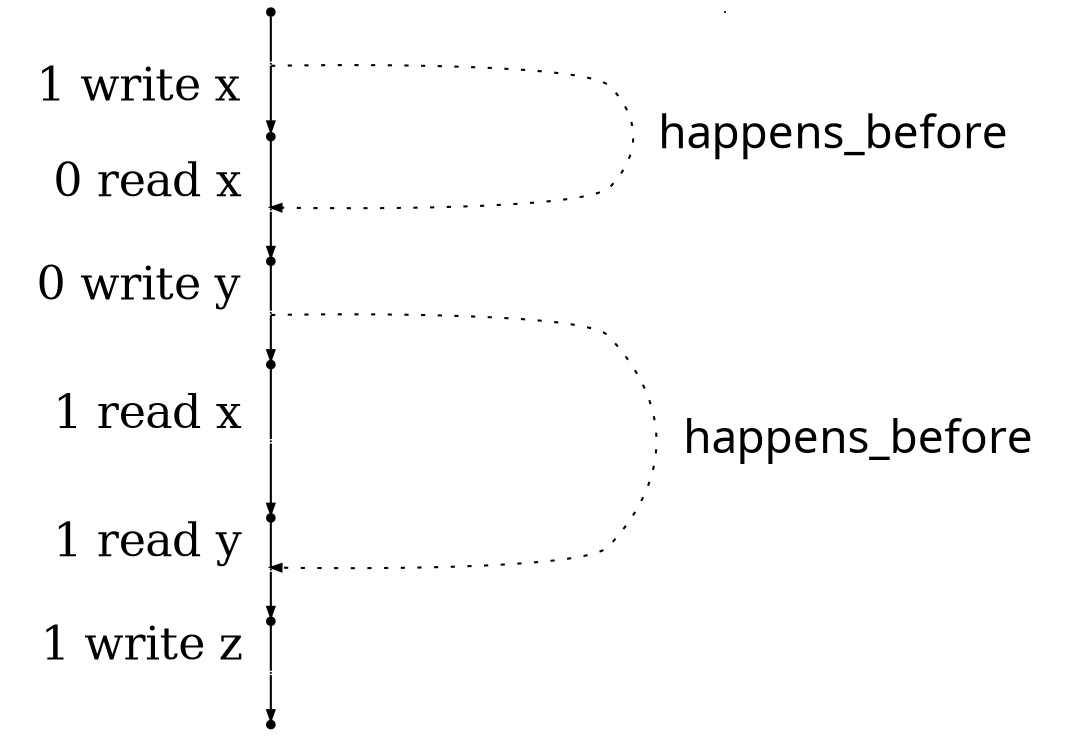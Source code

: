 digraph "" {
	graph [directed=True,
		dpi=300,
		forcelabels=True,
		nodesep=3,
		ordering=out,
		rankdir=TB,
		ranksep=0.3,
		"strict"=False
	];
	node [color=black,
		fillcolor=black,
		fixedsize=true,
		fontsize=22,
		height=.05,
		label="\N",
		shape=point,
		style=filled,
		width=.05
	];
	edge [arrowsize=0.5,
		color=black,
		fontname="Ubuntu Code",
		fontsize=22,
		penwidth=1,
		weight=100
	];
	s	 [label=""];
	"_instr_s.1"	 [width=0,
		xlabel="  1 write x  "];
	s -> "_instr_s.1"	 [dir=none];
	_instr_s	 [width=0];
	"s.1"	 [label=""];
	"_instr_s.1.0"	 [width=0,
		xlabel="  0 read x  "];
	"s.1" -> "_instr_s.1.0"	 [dir=none];
	"_instr_s.1" -> "s.1";
	"_instr_s.1" -> "_instr_s.1.0"	 [label="  happens_before  ",
		style=dotted,
		weight=0];
	"s.1.0"	 [label=""];
	"_instr_s.1.0.0"	 [width=0,
		xlabel="  0 write y  "];
	"s.1.0" -> "_instr_s.1.0.0"	 [dir=none];
	"_instr_s.1.0" -> "s.1.0";
	"s.1.0.0"	 [label=""];
	"_instr_s.1.0.0.1"	 [width=0,
		xlabel="  1 read x  "];
	"s.1.0.0" -> "_instr_s.1.0.0.1"	 [dir=none];
	"_instr_s.1.0.0" -> "s.1.0.0";
	"_instr_s.1.0.0.1.1"	 [width=0,
		xlabel="  1 read y  "];
	"_instr_s.1.0.0" -> "_instr_s.1.0.0.1.1"	 [label="  happens_before  ",
		style=dotted,
		weight=0];
	"s.1.0.0.1"	 [label=""];
	"s.1.0.0.1" -> "_instr_s.1.0.0.1.1"	 [dir=none];
	"_instr_s.1.0.0.1" -> "s.1.0.0.1";
	"s.1.0.0.1.1"	 [label=""];
	"_instr_s.1.0.0.1.1.1"	 [width=0,
		xlabel="  1 write z  "];
	"s.1.0.0.1.1" -> "_instr_s.1.0.0.1.1.1"	 [dir=none];
	"_instr_s.1.0.0.1.1" -> "s.1.0.0.1.1";
	"s.1.0.0.1.1.1"	 [label=""];
	"_instr_s.1.0.0.1.1.1" -> "s.1.0.0.1.1.1";
}
